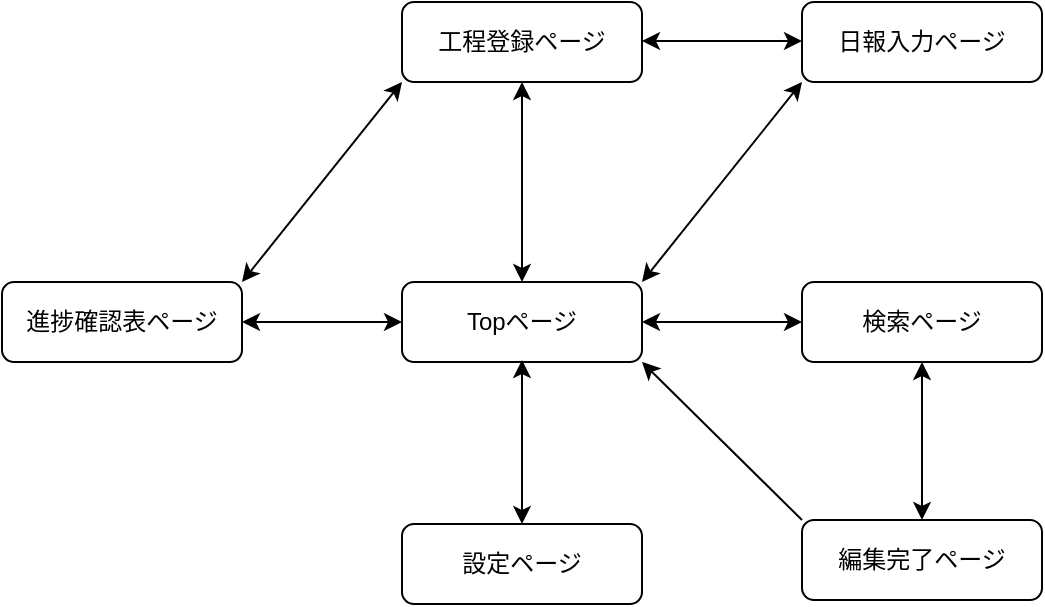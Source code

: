 <mxfile version="13.10.0" type="embed">
    <diagram id="XXbwFr4OT1to8dBZJEog" name="ページ1">
        <mxGraphModel dx="847" dy="611" grid="1" gridSize="10" guides="1" tooltips="1" connect="1" arrows="1" fold="1" page="1" pageScale="1" pageWidth="827" pageHeight="1169" math="0" shadow="0">
            <root>
                <mxCell id="0"/>
                <mxCell id="1" parent="0"/>
                <mxCell id="4" value="Topページ" style="rounded=1;whiteSpace=wrap;html=1;" vertex="1" parent="1">
                    <mxGeometry x="280" y="281" width="120" height="40" as="geometry"/>
                </mxCell>
                <mxCell id="5" value="進捗確認表ページ" style="rounded=1;whiteSpace=wrap;html=1;" vertex="1" parent="1">
                    <mxGeometry x="80" y="281" width="120" height="40" as="geometry"/>
                </mxCell>
                <mxCell id="6" value="日報入力ページ" style="rounded=1;whiteSpace=wrap;html=1;" vertex="1" parent="1">
                    <mxGeometry x="480" y="141" width="120" height="40" as="geometry"/>
                </mxCell>
                <mxCell id="10" value="工程登録ページ" style="rounded=1;whiteSpace=wrap;html=1;" vertex="1" parent="1">
                    <mxGeometry x="280" y="141" width="120" height="40" as="geometry"/>
                </mxCell>
                <mxCell id="14" value="検索ページ" style="rounded=1;whiteSpace=wrap;html=1;" vertex="1" parent="1">
                    <mxGeometry x="480" y="281" width="120" height="40" as="geometry"/>
                </mxCell>
                <mxCell id="21" value="設定ページ" style="rounded=1;whiteSpace=wrap;html=1;" vertex="1" parent="1">
                    <mxGeometry x="280" y="402" width="120" height="40" as="geometry"/>
                </mxCell>
                <mxCell id="25" value="編集完了ページ" style="rounded=1;whiteSpace=wrap;html=1;" vertex="1" parent="1">
                    <mxGeometry x="480" y="400" width="120" height="40" as="geometry"/>
                </mxCell>
                <mxCell id="58" value="" style="endArrow=classic;startArrow=classic;html=1;exitX=0.5;exitY=0;exitDx=0;exitDy=0;entryX=0.5;entryY=1;entryDx=0;entryDy=0;" edge="1" parent="1" source="4" target="10">
                    <mxGeometry width="50" height="50" relative="1" as="geometry">
                        <mxPoint x="330" y="270" as="sourcePoint"/>
                        <mxPoint x="380" y="220" as="targetPoint"/>
                    </mxGeometry>
                </mxCell>
                <mxCell id="59" value="" style="endArrow=classic;startArrow=classic;html=1;exitX=0;exitY=0.5;exitDx=0;exitDy=0;entryX=1;entryY=0.5;entryDx=0;entryDy=0;" edge="1" parent="1" source="4" target="5">
                    <mxGeometry width="50" height="50" relative="1" as="geometry">
                        <mxPoint x="350" y="291" as="sourcePoint"/>
                        <mxPoint x="350" y="191" as="targetPoint"/>
                    </mxGeometry>
                </mxCell>
                <mxCell id="60" value="" style="endArrow=classic;startArrow=classic;html=1;exitX=0;exitY=0.5;exitDx=0;exitDy=0;entryX=1;entryY=0.5;entryDx=0;entryDy=0;" edge="1" parent="1">
                    <mxGeometry width="50" height="50" relative="1" as="geometry">
                        <mxPoint x="480" y="160.5" as="sourcePoint"/>
                        <mxPoint x="400" y="160.5" as="targetPoint"/>
                    </mxGeometry>
                </mxCell>
                <mxCell id="61" value="" style="endArrow=classic;startArrow=classic;html=1;exitX=0;exitY=1;exitDx=0;exitDy=0;entryX=1;entryY=0;entryDx=0;entryDy=0;" edge="1" parent="1" source="6" target="4">
                    <mxGeometry width="50" height="50" relative="1" as="geometry">
                        <mxPoint x="494" y="240" as="sourcePoint"/>
                        <mxPoint x="414" y="240" as="targetPoint"/>
                    </mxGeometry>
                </mxCell>
                <mxCell id="62" value="" style="endArrow=classic;startArrow=classic;html=1;exitX=0.5;exitY=0;exitDx=0;exitDy=0;" edge="1" parent="1" source="21">
                    <mxGeometry width="50" height="50" relative="1" as="geometry">
                        <mxPoint x="350" y="291" as="sourcePoint"/>
                        <mxPoint x="340" y="320" as="targetPoint"/>
                    </mxGeometry>
                </mxCell>
                <mxCell id="63" value="" style="endArrow=classic;startArrow=classic;html=1;exitX=0;exitY=0.5;exitDx=0;exitDy=0;" edge="1" parent="1" source="14" target="4">
                    <mxGeometry width="50" height="50" relative="1" as="geometry">
                        <mxPoint x="290" y="311" as="sourcePoint"/>
                        <mxPoint x="210" y="311" as="targetPoint"/>
                    </mxGeometry>
                </mxCell>
                <mxCell id="64" value="" style="endArrow=classic;startArrow=classic;html=1;exitX=0.5;exitY=0;exitDx=0;exitDy=0;entryX=0.5;entryY=1;entryDx=0;entryDy=0;" edge="1" parent="1" source="25" target="14">
                    <mxGeometry width="50" height="50" relative="1" as="geometry">
                        <mxPoint x="490" y="311" as="sourcePoint"/>
                        <mxPoint x="410" y="311" as="targetPoint"/>
                    </mxGeometry>
                </mxCell>
                <mxCell id="66" value="" style="endArrow=classic;html=1;exitX=0;exitY=0;exitDx=0;exitDy=0;entryX=1;entryY=1;entryDx=0;entryDy=0;" edge="1" parent="1" source="25" target="4">
                    <mxGeometry width="50" height="50" relative="1" as="geometry">
                        <mxPoint x="420" y="340" as="sourcePoint"/>
                        <mxPoint x="470" y="290" as="targetPoint"/>
                    </mxGeometry>
                </mxCell>
                <mxCell id="67" value="" style="endArrow=classic;startArrow=classic;html=1;exitX=0;exitY=1;exitDx=0;exitDy=0;entryX=1;entryY=0;entryDx=0;entryDy=0;" edge="1" parent="1" source="10" target="5">
                    <mxGeometry width="50" height="50" relative="1" as="geometry">
                        <mxPoint x="350" y="291" as="sourcePoint"/>
                        <mxPoint x="350" y="191" as="targetPoint"/>
                    </mxGeometry>
                </mxCell>
            </root>
        </mxGraphModel>
    </diagram>
</mxfile>